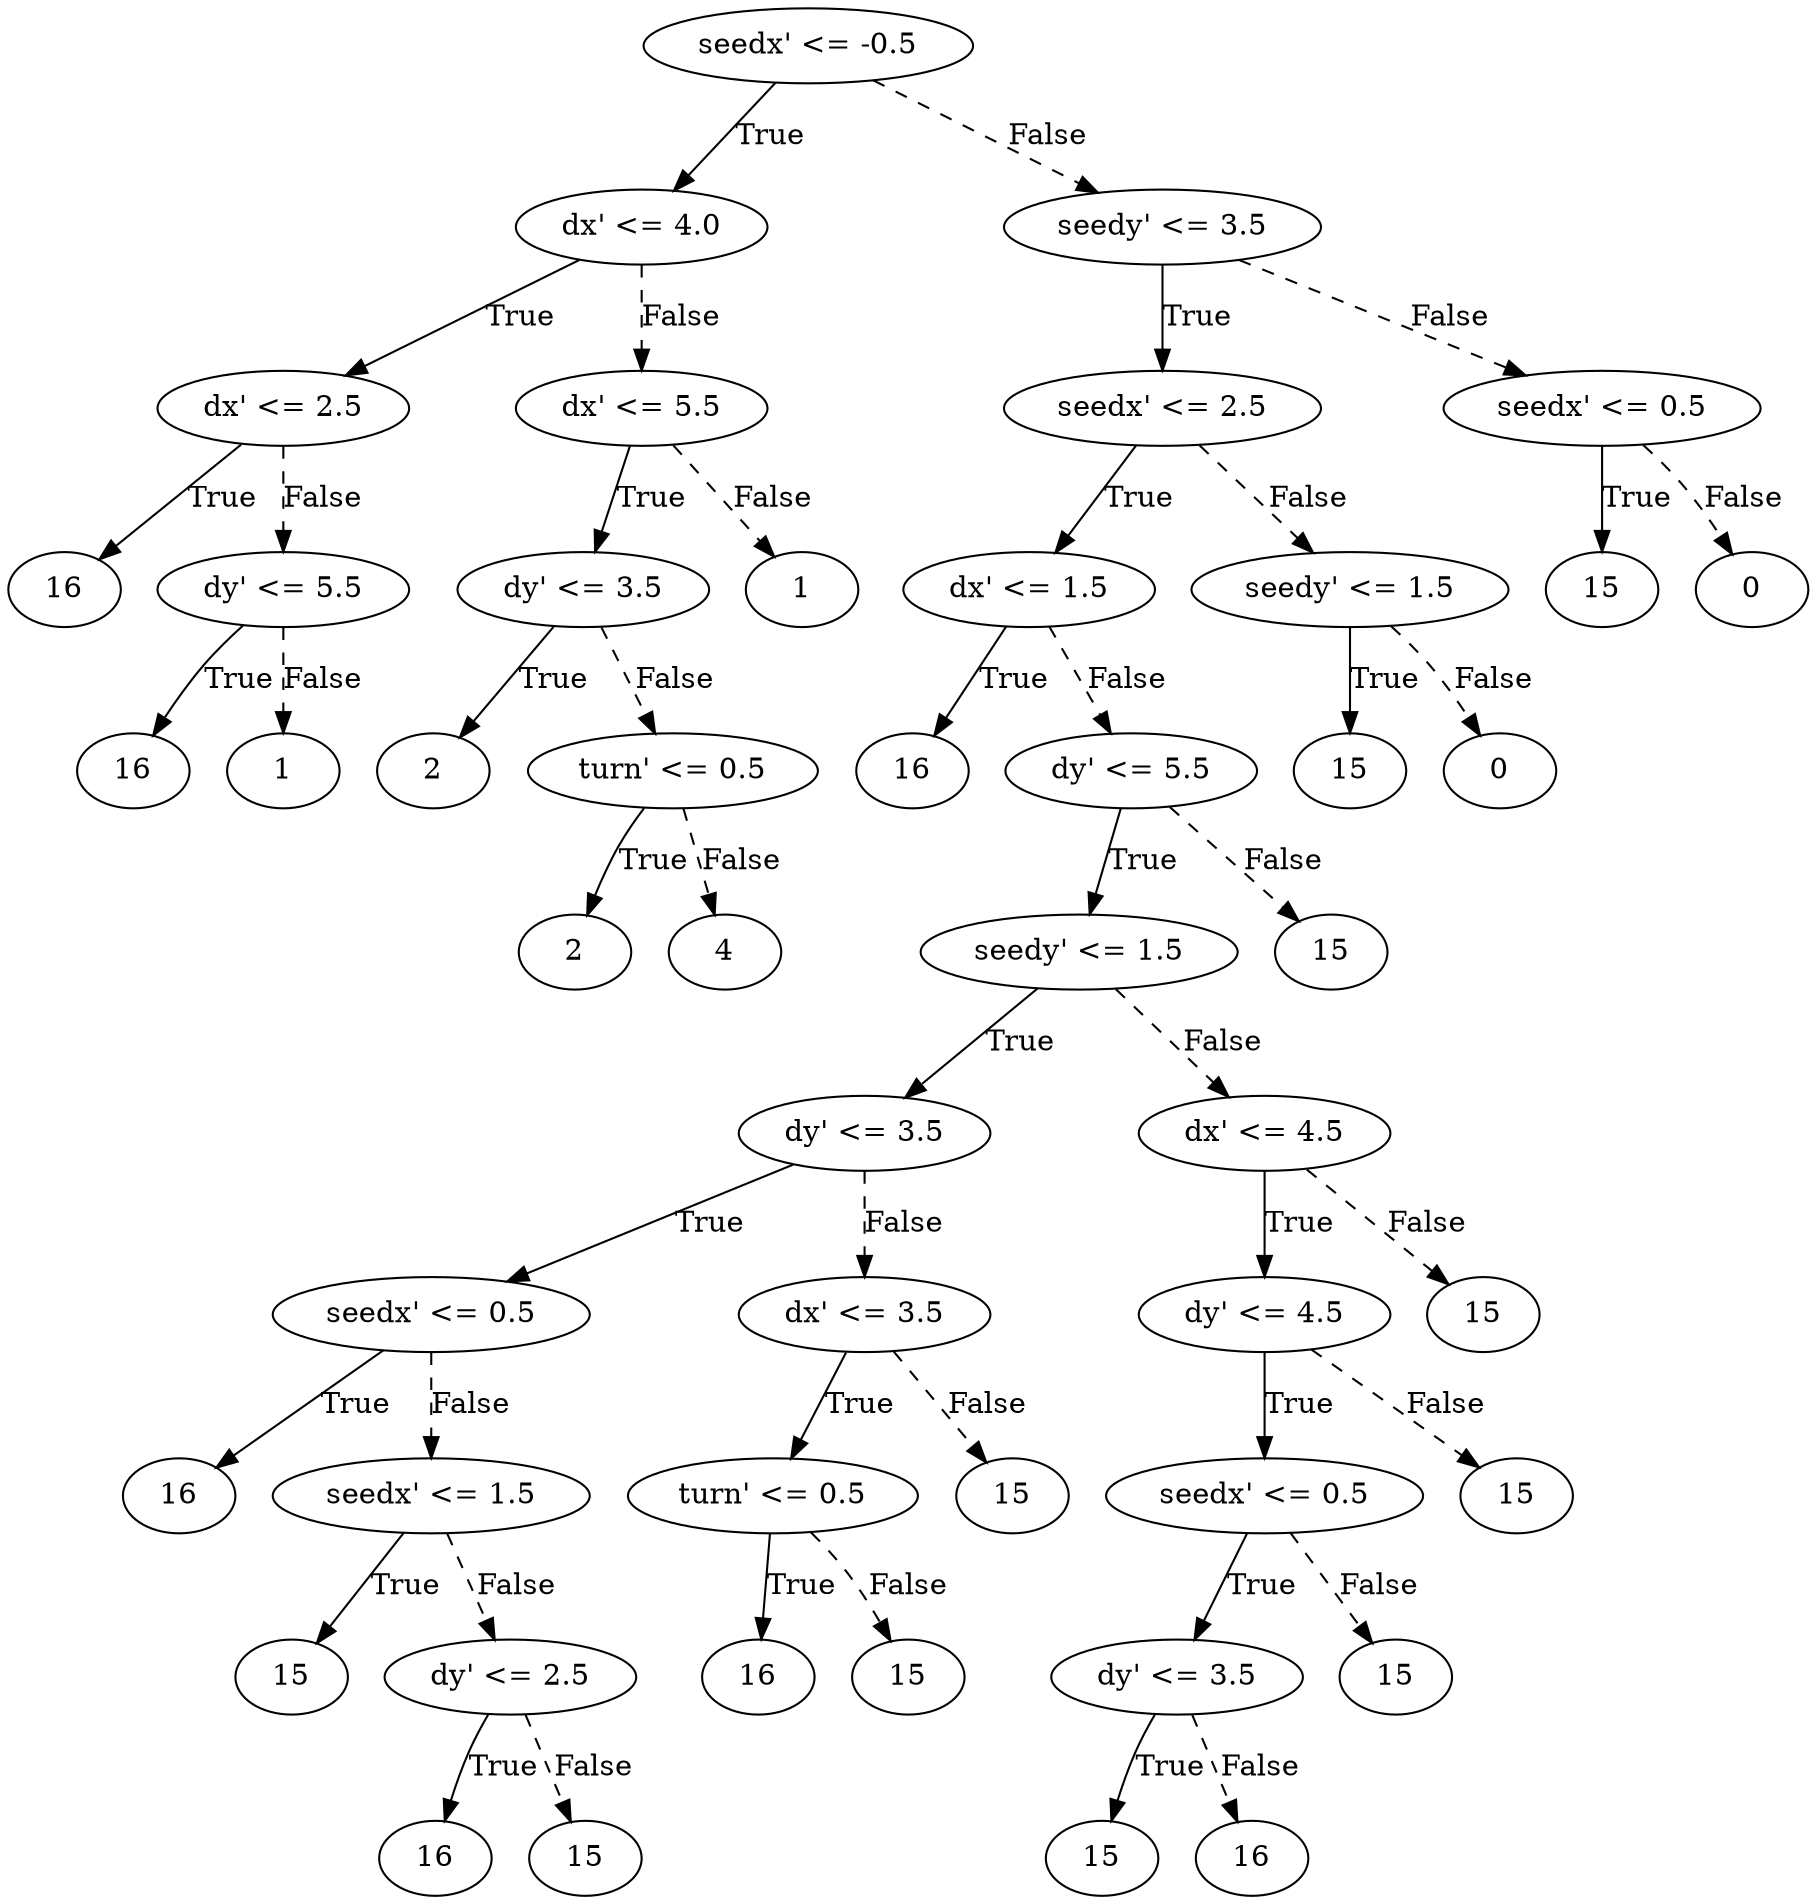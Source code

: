 digraph {
0 [label="seedx' <= -0.5"];
1 [label="dx' <= 4.0"];
2 [label="dx' <= 2.5"];
3 [label="16"];
2 -> 3 [label="True"];
4 [label="dy' <= 5.5"];
5 [label="16"];
4 -> 5 [label="True"];
6 [label="1"];
4 -> 6 [style="dashed", label="False"];
2 -> 4 [style="dashed", label="False"];
1 -> 2 [label="True"];
7 [label="dx' <= 5.5"];
8 [label="dy' <= 3.5"];
9 [label="2"];
8 -> 9 [label="True"];
10 [label="turn' <= 0.5"];
11 [label="2"];
10 -> 11 [label="True"];
12 [label="4"];
10 -> 12 [style="dashed", label="False"];
8 -> 10 [style="dashed", label="False"];
7 -> 8 [label="True"];
13 [label="1"];
7 -> 13 [style="dashed", label="False"];
1 -> 7 [style="dashed", label="False"];
0 -> 1 [label="True"];
14 [label="seedy' <= 3.5"];
15 [label="seedx' <= 2.5"];
16 [label="dx' <= 1.5"];
17 [label="16"];
16 -> 17 [label="True"];
18 [label="dy' <= 5.5"];
19 [label="seedy' <= 1.5"];
20 [label="dy' <= 3.5"];
21 [label="seedx' <= 0.5"];
22 [label="16"];
21 -> 22 [label="True"];
23 [label="seedx' <= 1.5"];
24 [label="15"];
23 -> 24 [label="True"];
25 [label="dy' <= 2.5"];
26 [label="16"];
25 -> 26 [label="True"];
27 [label="15"];
25 -> 27 [style="dashed", label="False"];
23 -> 25 [style="dashed", label="False"];
21 -> 23 [style="dashed", label="False"];
20 -> 21 [label="True"];
28 [label="dx' <= 3.5"];
29 [label="turn' <= 0.5"];
30 [label="16"];
29 -> 30 [label="True"];
31 [label="15"];
29 -> 31 [style="dashed", label="False"];
28 -> 29 [label="True"];
32 [label="15"];
28 -> 32 [style="dashed", label="False"];
20 -> 28 [style="dashed", label="False"];
19 -> 20 [label="True"];
33 [label="dx' <= 4.5"];
34 [label="dy' <= 4.5"];
35 [label="seedx' <= 0.5"];
36 [label="dy' <= 3.5"];
37 [label="15"];
36 -> 37 [label="True"];
38 [label="16"];
36 -> 38 [style="dashed", label="False"];
35 -> 36 [label="True"];
39 [label="15"];
35 -> 39 [style="dashed", label="False"];
34 -> 35 [label="True"];
40 [label="15"];
34 -> 40 [style="dashed", label="False"];
33 -> 34 [label="True"];
41 [label="15"];
33 -> 41 [style="dashed", label="False"];
19 -> 33 [style="dashed", label="False"];
18 -> 19 [label="True"];
42 [label="15"];
18 -> 42 [style="dashed", label="False"];
16 -> 18 [style="dashed", label="False"];
15 -> 16 [label="True"];
43 [label="seedy' <= 1.5"];
44 [label="15"];
43 -> 44 [label="True"];
45 [label="0"];
43 -> 45 [style="dashed", label="False"];
15 -> 43 [style="dashed", label="False"];
14 -> 15 [label="True"];
46 [label="seedx' <= 0.5"];
47 [label="15"];
46 -> 47 [label="True"];
48 [label="0"];
46 -> 48 [style="dashed", label="False"];
14 -> 46 [style="dashed", label="False"];
0 -> 14 [style="dashed", label="False"];

}